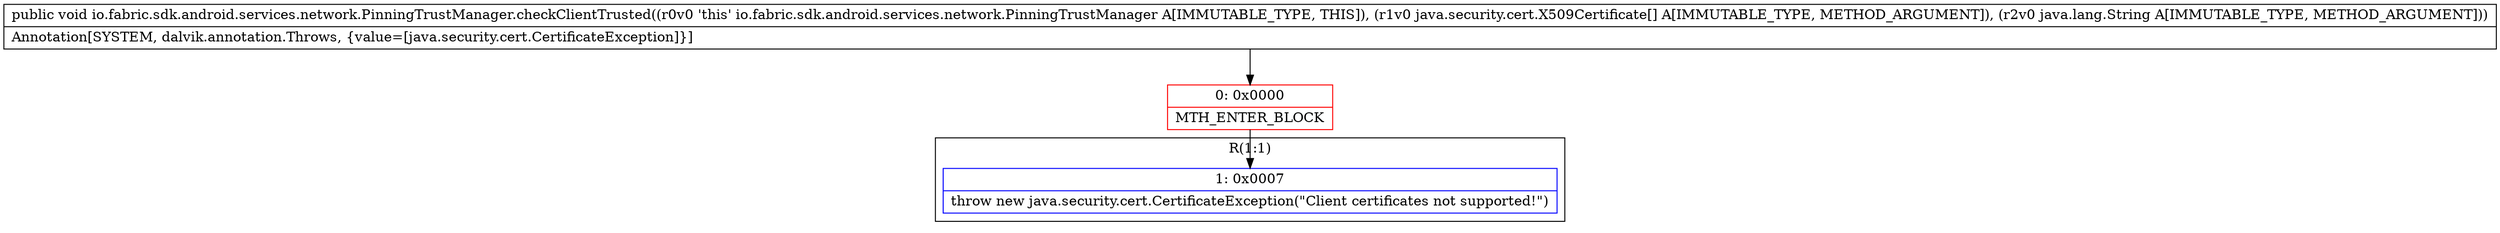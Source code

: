 digraph "CFG forio.fabric.sdk.android.services.network.PinningTrustManager.checkClientTrusted([Ljava\/security\/cert\/X509Certificate;Ljava\/lang\/String;)V" {
subgraph cluster_Region_325411254 {
label = "R(1:1)";
node [shape=record,color=blue];
Node_1 [shape=record,label="{1\:\ 0x0007|throw new java.security.cert.CertificateException(\"Client certificates not supported!\")\l}"];
}
Node_0 [shape=record,color=red,label="{0\:\ 0x0000|MTH_ENTER_BLOCK\l}"];
MethodNode[shape=record,label="{public void io.fabric.sdk.android.services.network.PinningTrustManager.checkClientTrusted((r0v0 'this' io.fabric.sdk.android.services.network.PinningTrustManager A[IMMUTABLE_TYPE, THIS]), (r1v0 java.security.cert.X509Certificate[] A[IMMUTABLE_TYPE, METHOD_ARGUMENT]), (r2v0 java.lang.String A[IMMUTABLE_TYPE, METHOD_ARGUMENT]))  | Annotation[SYSTEM, dalvik.annotation.Throws, \{value=[java.security.cert.CertificateException]\}]\l}"];
MethodNode -> Node_0;
Node_0 -> Node_1;
}

